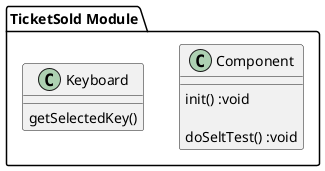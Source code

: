 @startuml TicketSold

package "TicketSold Module" {
    ' 抽象部件类，所有部件类的父类
    class Component{
        ' 初始化部件
        init() :void

        ' 自检
        doSeltTest() :void
    }
    ' 抽象键盘类
    class Keyboard{
        getSelectedKey()
    }

}